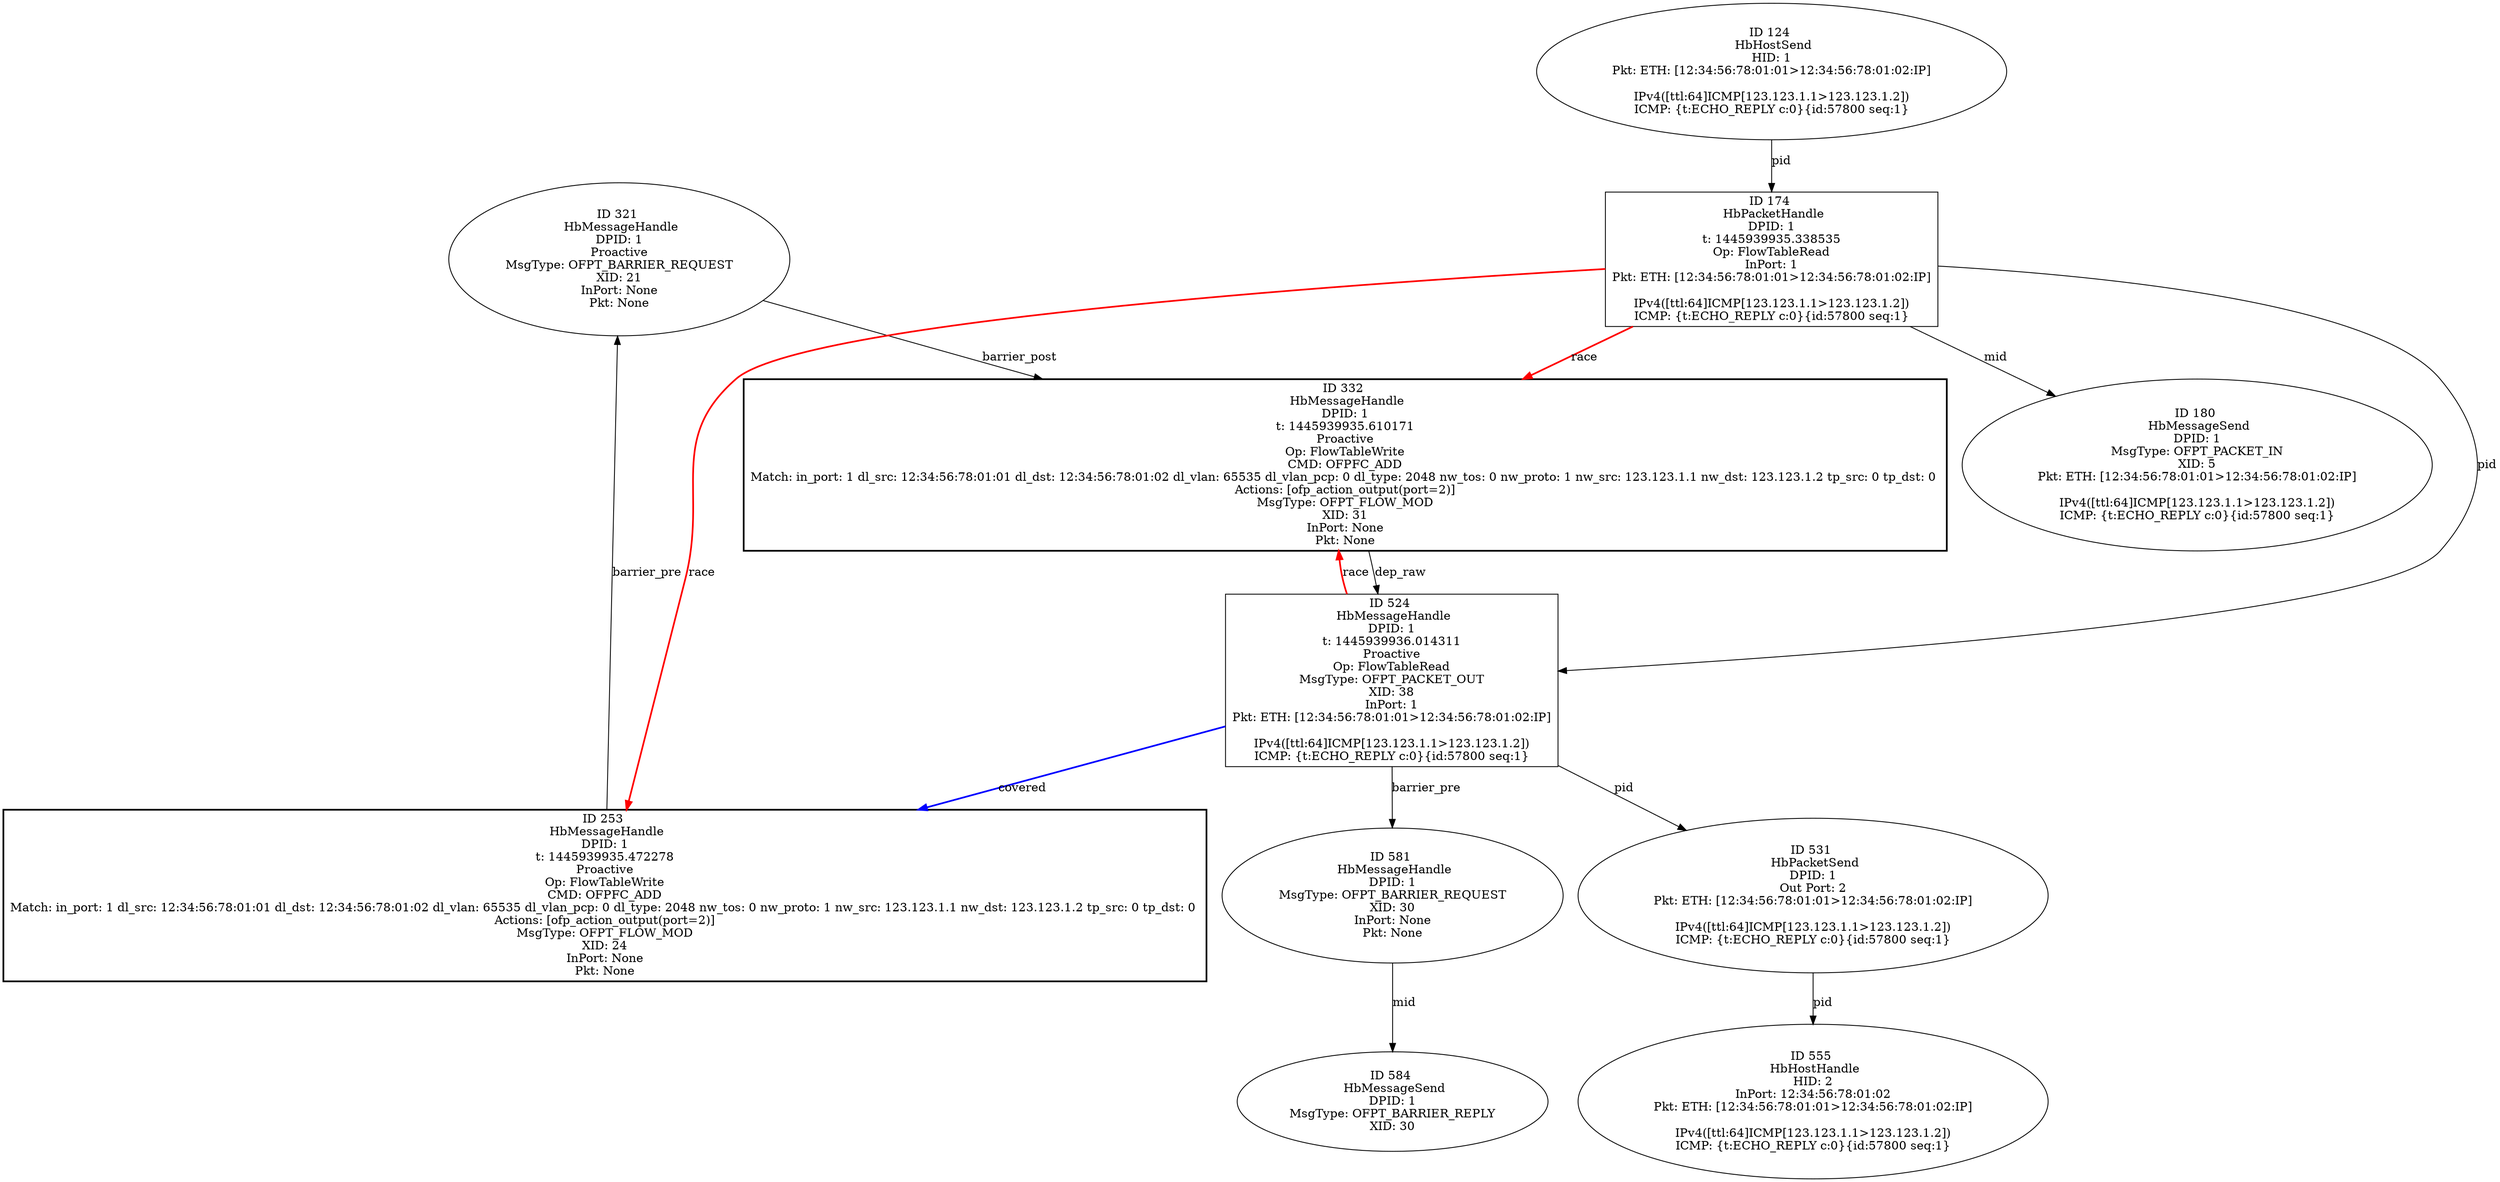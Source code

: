 strict digraph G {
321 [shape=oval, cmd_type=Proactive, event=<hb_events.HbMessageHandle object at 0x10780e910>, label="ID 321 
 HbMessageHandle
DPID: 1
Proactive
MsgType: OFPT_BARRIER_REQUEST
XID: 21
InPort: None
Pkt: None"];
581 [shape=oval, event=<hb_events.HbMessageHandle object at 0x1078f4750>, label="ID 581 
 HbMessageHandle
DPID: 1
MsgType: OFPT_BARRIER_REQUEST
XID: 30
InPort: None
Pkt: None"];
584 [shape=oval, event=<hb_events.HbMessageSend object at 0x1078f47d0>, label="ID 584 
 HbMessageSend
DPID: 1
MsgType: OFPT_BARRIER_REPLY
XID: 30"];
332 [event=<hb_events.HbMessageHandle object at 0x10780e150>, shape=box, cmd_type=Proactive, style=bold, label="ID 332 
 HbMessageHandle
DPID: 1
t: 1445939935.610171
Proactive
Op: FlowTableWrite
CMD: OFPFC_ADD
Match: in_port: 1 dl_src: 12:34:56:78:01:01 dl_dst: 12:34:56:78:01:02 dl_vlan: 65535 dl_vlan_pcp: 0 dl_type: 2048 nw_tos: 0 nw_proto: 1 nw_src: 123.123.1.1 nw_dst: 123.123.1.2 tp_src: 0 tp_dst: 0 
Actions: [ofp_action_output(port=2)]
MsgType: OFPT_FLOW_MOD
XID: 31
InPort: None
Pkt: None"];
555 [shape=oval, event=<hb_events.HbHostHandle object at 0x1078e94d0>, label="ID 555 
 HbHostHandle
HID: 2
InPort: 12:34:56:78:01:02
Pkt: ETH: [12:34:56:78:01:01>12:34:56:78:01:02:IP]

IPv4([ttl:64]ICMP[123.123.1.1>123.123.1.2])
ICMP: {t:ECHO_REPLY c:0}{id:57800 seq:1}"];
524 [shape=box, cmd_type=Proactive, event=<hb_events.HbMessageHandle object at 0x107895cd0>, label="ID 524 
 HbMessageHandle
DPID: 1
t: 1445939936.014311
Proactive
Op: FlowTableRead
MsgType: OFPT_PACKET_OUT
XID: 38
InPort: 1
Pkt: ETH: [12:34:56:78:01:01>12:34:56:78:01:02:IP]

IPv4([ttl:64]ICMP[123.123.1.1>123.123.1.2])
ICMP: {t:ECHO_REPLY c:0}{id:57800 seq:1}"];
174 [shape=box, event=<hb_events.HbPacketHandle object at 0x1077bfc50>, label="ID 174 
 HbPacketHandle
DPID: 1
t: 1445939935.338535
Op: FlowTableRead
InPort: 1
Pkt: ETH: [12:34:56:78:01:01>12:34:56:78:01:02:IP]

IPv4([ttl:64]ICMP[123.123.1.1>123.123.1.2])
ICMP: {t:ECHO_REPLY c:0}{id:57800 seq:1}"];
531 [shape=oval, event=<hb_events.HbPacketSend object at 0x1078a23d0>, label="ID 531 
 HbPacketSend
DPID: 1
Out Port: 2
Pkt: ETH: [12:34:56:78:01:01>12:34:56:78:01:02:IP]

IPv4([ttl:64]ICMP[123.123.1.1>123.123.1.2])
ICMP: {t:ECHO_REPLY c:0}{id:57800 seq:1}"];
180 [shape=oval, event=<hb_events.HbMessageSend object at 0x1077c5450>, label="ID 180 
 HbMessageSend
DPID: 1
MsgType: OFPT_PACKET_IN
XID: 5
Pkt: ETH: [12:34:56:78:01:01>12:34:56:78:01:02:IP]

IPv4([ttl:64]ICMP[123.123.1.1>123.123.1.2])
ICMP: {t:ECHO_REPLY c:0}{id:57800 seq:1}"];
124 [shape=oval, event=<hb_events.HbHostSend object at 0x1077a2550>, label="ID 124 
 HbHostSend
HID: 1
Pkt: ETH: [12:34:56:78:01:01>12:34:56:78:01:02:IP]

IPv4([ttl:64]ICMP[123.123.1.1>123.123.1.2])
ICMP: {t:ECHO_REPLY c:0}{id:57800 seq:1}"];
253 [event=<hb_events.HbMessageHandle object at 0x1077de2d0>, shape=box, cmd_type=Proactive, style=bold, label="ID 253 
 HbMessageHandle
DPID: 1
t: 1445939935.472278
Proactive
Op: FlowTableWrite
CMD: OFPFC_ADD
Match: in_port: 1 dl_src: 12:34:56:78:01:01 dl_dst: 12:34:56:78:01:02 dl_vlan: 65535 dl_vlan_pcp: 0 dl_type: 2048 nw_tos: 0 nw_proto: 1 nw_src: 123.123.1.1 nw_dst: 123.123.1.2 tp_src: 0 tp_dst: 0 
Actions: [ofp_action_output(port=2)]
MsgType: OFPT_FLOW_MOD
XID: 24
InPort: None
Pkt: None"];
321 -> 332  [rel=barrier_post, label=barrier_post];
581 -> 584  [rel=mid, label=mid];
332 -> 524  [rel=dep_raw, label=dep_raw];
524 -> 531  [rel=pid, label=pid];
524 -> 332  [harmful=True, color=red, style=bold, rel=race, label=race];
524 -> 581  [rel=barrier_pre, label=barrier_pre];
524 -> 253  [harmful=True, color=blue, style=bold, rel=covered, label=covered];
174 -> 332  [harmful=True, color=red, style=bold, rel=race, label=race];
174 -> 180  [rel=mid, label=mid];
174 -> 524  [rel=pid, label=pid];
174 -> 253  [harmful=True, color=red, style=bold, rel=race, label=race];
531 -> 555  [rel=pid, label=pid];
124 -> 174  [rel=pid, label=pid];
253 -> 321  [rel=barrier_pre, label=barrier_pre];
}
